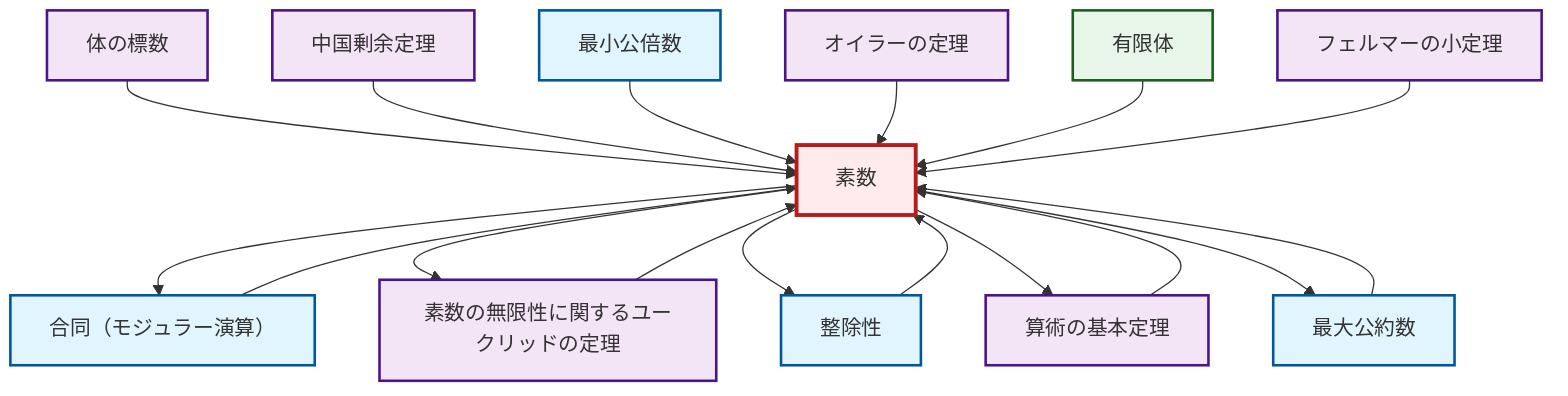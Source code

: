 graph TD
    classDef definition fill:#e1f5fe,stroke:#01579b,stroke-width:2px
    classDef theorem fill:#f3e5f5,stroke:#4a148c,stroke-width:2px
    classDef axiom fill:#fff3e0,stroke:#e65100,stroke-width:2px
    classDef example fill:#e8f5e9,stroke:#1b5e20,stroke-width:2px
    classDef current fill:#ffebee,stroke:#b71c1c,stroke-width:3px
    ex-finite-field["有限体"]:::example
    thm-fundamental-arithmetic["算術の基本定理"]:::theorem
    thm-fermat-little["フェルマーの小定理"]:::theorem
    def-prime["素数"]:::definition
    thm-euler["オイラーの定理"]:::theorem
    def-divisibility["整除性"]:::definition
    thm-field-characteristic["体の標数"]:::theorem
    thm-chinese-remainder["中国剰余定理"]:::theorem
    def-lcm["最小公倍数"]:::definition
    thm-euclid-infinitude-primes["素数の無限性に関するユークリッドの定理"]:::theorem
    def-gcd["最大公約数"]:::definition
    def-congruence["合同（モジュラー演算）"]:::definition
    thm-field-characteristic --> def-prime
    thm-euclid-infinitude-primes --> def-prime
    def-gcd --> def-prime
    thm-fundamental-arithmetic --> def-prime
    thm-chinese-remainder --> def-prime
    def-prime --> def-congruence
    def-prime --> thm-euclid-infinitude-primes
    def-lcm --> def-prime
    thm-euler --> def-prime
    def-divisibility --> def-prime
    def-prime --> def-divisibility
    ex-finite-field --> def-prime
    thm-fermat-little --> def-prime
    def-prime --> thm-fundamental-arithmetic
    def-congruence --> def-prime
    def-prime --> def-gcd
    class def-prime current